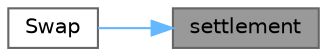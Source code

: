 digraph "settlement"
{
 // INTERACTIVE_SVG=YES
 // LATEX_PDF_SIZE
  bgcolor="transparent";
  edge [fontname=Helvetica,fontsize=10,labelfontname=Helvetica,labelfontsize=10];
  node [fontname=Helvetica,fontsize=10,shape=box,height=0.2,width=0.4];
  rankdir="RL";
  Node1 [label="settlement",height=0.2,width=0.4,color="gray40", fillcolor="grey60", style="filled", fontcolor="black",tooltip="Settlement Type can be set to \"Cash\" for NDF. Default value is \"Physical\"."];
  Node1 -> Node2 [dir="back",color="steelblue1",style="solid"];
  Node2 [label="Swap",height=0.2,width=0.4,color="grey40", fillcolor="white", style="filled",URL="$classore_1_1data_1_1_swap.html#abec5254bdba12eea3eb98d9dfec2a856",tooltip="Constructor with vector of LegData."];
}
